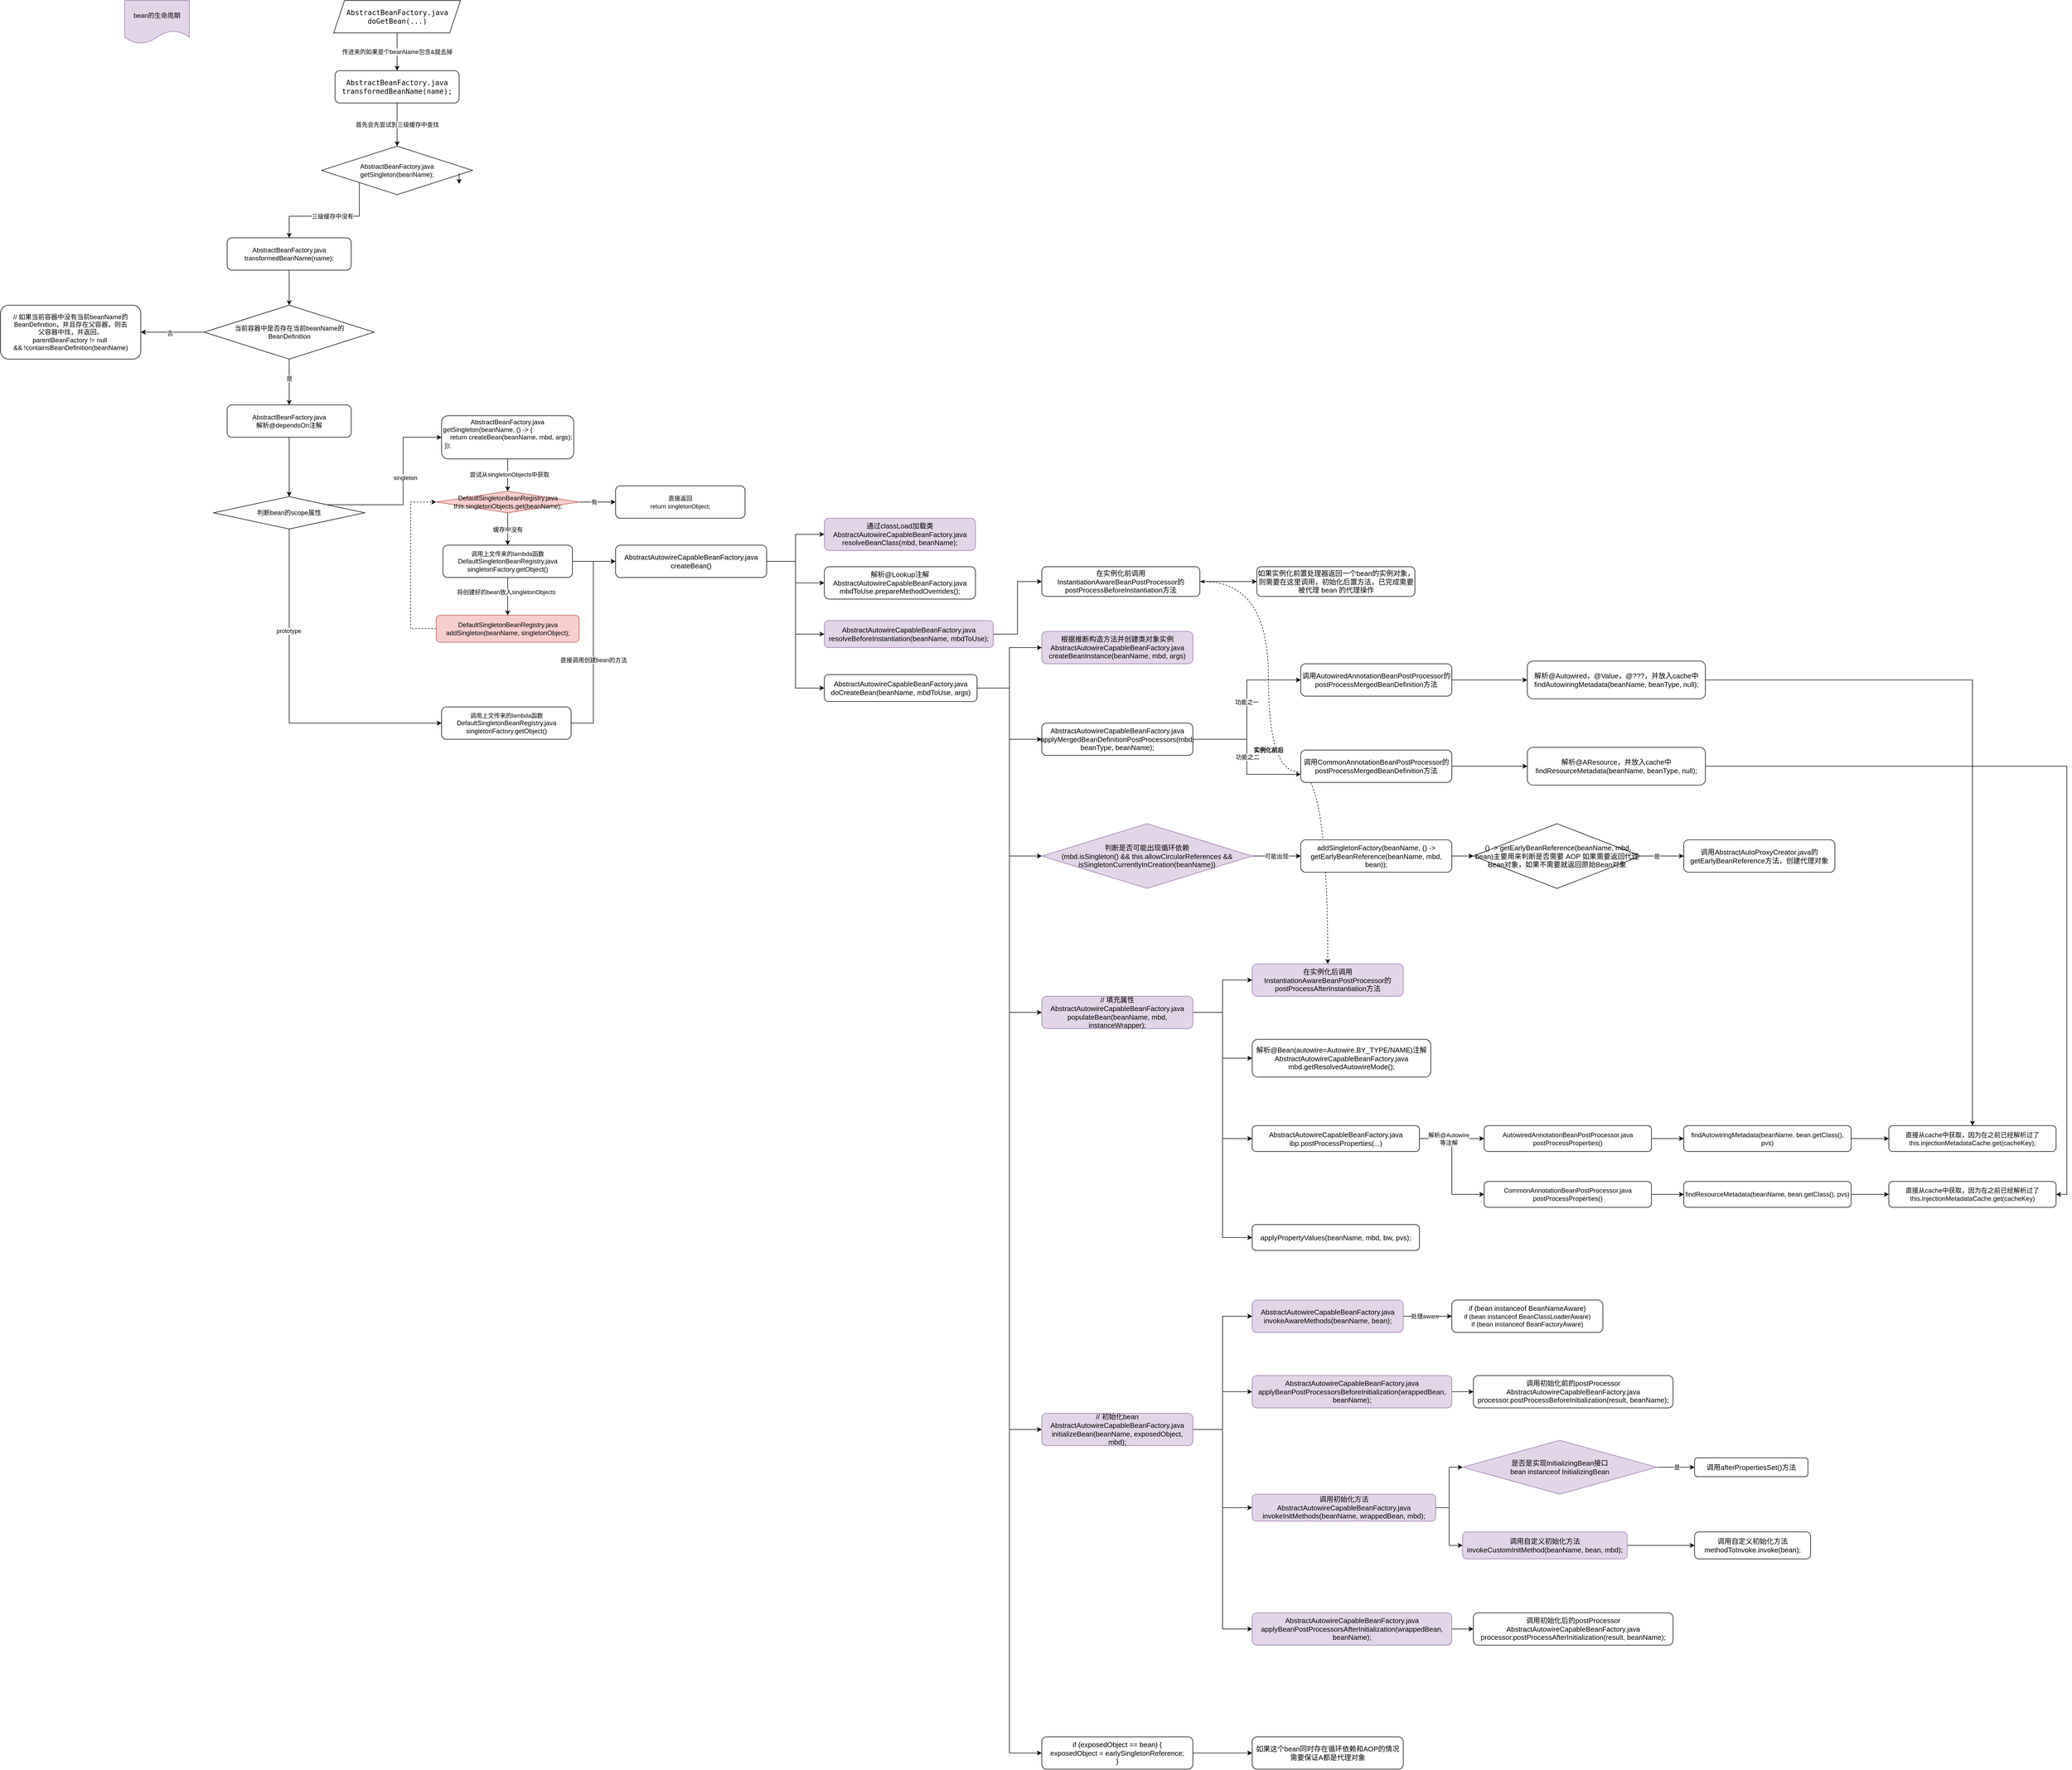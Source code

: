 <mxfile version="16.1.0" type="github">
  <diagram id="fghGY0ya3qd3dH9HAjV5" name="第 1 页">
    <mxGraphModel dx="4231" dy="1200" grid="1" gridSize="10" guides="1" tooltips="1" connect="1" arrows="1" fold="1" page="1" pageScale="1" pageWidth="2339" pageHeight="3300" math="0" shadow="0">
      <root>
        <mxCell id="0" />
        <mxCell id="1" parent="0" />
        <mxCell id="38tED85UZ_nWDZIvIJqj-3" value="传进来的如果是个beanName包含&amp;amp;就去掉" style="edgeStyle=orthogonalEdgeStyle;rounded=0;orthogonalLoop=1;jettySize=auto;html=1;exitX=0.5;exitY=1;exitDx=0;exitDy=0;" parent="1" source="38tED85UZ_nWDZIvIJqj-10" target="38tED85UZ_nWDZIvIJqj-2" edge="1">
          <mxGeometry relative="1" as="geometry" />
        </mxCell>
        <mxCell id="38tED85UZ_nWDZIvIJqj-5" value="首先会先尝试到三级缓存中查找" style="edgeStyle=orthogonalEdgeStyle;rounded=0;orthogonalLoop=1;jettySize=auto;html=1;exitX=0.5;exitY=1;exitDx=0;exitDy=0;" parent="1" source="38tED85UZ_nWDZIvIJqj-2" target="38tED85UZ_nWDZIvIJqj-12" edge="1">
          <mxGeometry relative="1" as="geometry">
            <mxPoint x="705" y="390" as="targetPoint" />
          </mxGeometry>
        </mxCell>
        <mxCell id="38tED85UZ_nWDZIvIJqj-2" value="&lt;div&gt;&lt;font color=&quot;#080808&quot; face=&quot;jetbrains mono, monospace&quot;&gt;&lt;span style=&quot;font-size: 13.067px&quot;&gt;AbstractBeanFactory.java&lt;/span&gt;&lt;/font&gt;&lt;/div&gt;&lt;div&gt;&lt;font color=&quot;#080808&quot; face=&quot;jetbrains mono, monospace&quot;&gt;&lt;span style=&quot;font-size: 13.067px&quot;&gt;transformedBeanName(name);&lt;/span&gt;&lt;/font&gt;&lt;/div&gt;" style="rounded=1;whiteSpace=wrap;html=1;" parent="1" vertex="1">
          <mxGeometry x="590" y="250" width="230" height="60" as="geometry" />
        </mxCell>
        <mxCell id="38tED85UZ_nWDZIvIJqj-8" value="bean的生命周期" style="shape=document;whiteSpace=wrap;html=1;boundedLbl=1;fillColor=#e1d5e7;strokeColor=#9673a6;" parent="1" vertex="1">
          <mxGeometry x="200" y="120" width="120" height="80" as="geometry" />
        </mxCell>
        <mxCell id="38tED85UZ_nWDZIvIJqj-10" value="&lt;div&gt;&lt;font color=&quot;#080808&quot; face=&quot;jetbrains mono, monospace&quot;&gt;&lt;span style=&quot;font-size: 13.067px&quot;&gt;AbstractBeanFactory.java&lt;/span&gt;&lt;/font&gt;&lt;/div&gt;&lt;div&gt;&lt;font color=&quot;#080808&quot; face=&quot;jetbrains mono, monospace&quot;&gt;&lt;span style=&quot;font-size: 13.067px&quot;&gt;doGetBean(...)&lt;/span&gt;&lt;/font&gt;&lt;/div&gt;" style="shape=parallelogram;perimeter=parallelogramPerimeter;whiteSpace=wrap;html=1;fixedSize=1;" parent="1" vertex="1">
          <mxGeometry x="587.5" y="120" width="235" height="60" as="geometry" />
        </mxCell>
        <mxCell id="38tED85UZ_nWDZIvIJqj-15" style="edgeStyle=orthogonalEdgeStyle;rounded=0;orthogonalLoop=1;jettySize=auto;html=1;exitX=0;exitY=1;exitDx=0;exitDy=0;" parent="1" source="38tED85UZ_nWDZIvIJqj-12" target="38tED85UZ_nWDZIvIJqj-14" edge="1">
          <mxGeometry relative="1" as="geometry" />
        </mxCell>
        <mxCell id="38tED85UZ_nWDZIvIJqj-16" value="三级缓存中没有" style="edgeLabel;html=1;align=center;verticalAlign=middle;resizable=0;points=[];" parent="38tED85UZ_nWDZIvIJqj-15" vertex="1" connectable="0">
          <mxGeometry x="-0.072" relative="1" as="geometry">
            <mxPoint x="-5" as="offset" />
          </mxGeometry>
        </mxCell>
        <mxCell id="38tED85UZ_nWDZIvIJqj-12" value="&lt;div&gt;AbstractBeanFactory.java&lt;/div&gt;&lt;div&gt;getSingleton(beanName);&lt;/div&gt;" style="rhombus;whiteSpace=wrap;html=1;" parent="1" vertex="1">
          <mxGeometry x="565" y="390" width="280" height="90" as="geometry" />
        </mxCell>
        <mxCell id="38tED85UZ_nWDZIvIJqj-13" style="edgeStyle=orthogonalEdgeStyle;rounded=0;orthogonalLoop=1;jettySize=auto;html=1;" parent="1" edge="1">
          <mxGeometry relative="1" as="geometry">
            <mxPoint x="820" y="440" as="sourcePoint" />
            <mxPoint x="820" y="460" as="targetPoint" />
          </mxGeometry>
        </mxCell>
        <mxCell id="38tED85UZ_nWDZIvIJqj-18" style="edgeStyle=orthogonalEdgeStyle;rounded=0;orthogonalLoop=1;jettySize=auto;html=1;exitX=0.5;exitY=1;exitDx=0;exitDy=0;entryX=0.5;entryY=0;entryDx=0;entryDy=0;" parent="1" source="38tED85UZ_nWDZIvIJqj-14" target="38tED85UZ_nWDZIvIJqj-17" edge="1">
          <mxGeometry relative="1" as="geometry" />
        </mxCell>
        <mxCell id="38tED85UZ_nWDZIvIJqj-14" value="&lt;div&gt;AbstractBeanFactory.java&lt;/div&gt;&lt;div&gt;transformedBeanName(name);&lt;/div&gt;" style="rounded=1;whiteSpace=wrap;html=1;" parent="1" vertex="1">
          <mxGeometry x="390" y="560" width="230" height="60" as="geometry" />
        </mxCell>
        <mxCell id="38tED85UZ_nWDZIvIJqj-22" style="edgeStyle=orthogonalEdgeStyle;rounded=0;orthogonalLoop=1;jettySize=auto;html=1;exitX=0;exitY=0.5;exitDx=0;exitDy=0;entryX=1;entryY=0.5;entryDx=0;entryDy=0;" parent="1" source="38tED85UZ_nWDZIvIJqj-17" target="38tED85UZ_nWDZIvIJqj-19" edge="1">
          <mxGeometry relative="1" as="geometry" />
        </mxCell>
        <mxCell id="38tED85UZ_nWDZIvIJqj-23" value="" style="edgeStyle=orthogonalEdgeStyle;rounded=0;orthogonalLoop=1;jettySize=auto;html=1;" parent="1" source="38tED85UZ_nWDZIvIJqj-17" target="38tED85UZ_nWDZIvIJqj-19" edge="1">
          <mxGeometry relative="1" as="geometry" />
        </mxCell>
        <mxCell id="38tED85UZ_nWDZIvIJqj-24" value="否" style="edgeLabel;html=1;align=center;verticalAlign=middle;resizable=0;points=[];" parent="38tED85UZ_nWDZIvIJqj-23" vertex="1" connectable="0">
          <mxGeometry x="0.08" y="2" relative="1" as="geometry">
            <mxPoint as="offset" />
          </mxGeometry>
        </mxCell>
        <mxCell id="38tED85UZ_nWDZIvIJqj-26" style="edgeStyle=orthogonalEdgeStyle;rounded=0;orthogonalLoop=1;jettySize=auto;html=1;exitX=0.5;exitY=1;exitDx=0;exitDy=0;entryX=0.5;entryY=0;entryDx=0;entryDy=0;" parent="1" source="38tED85UZ_nWDZIvIJqj-17" target="38tED85UZ_nWDZIvIJqj-25" edge="1">
          <mxGeometry relative="1" as="geometry" />
        </mxCell>
        <mxCell id="38tED85UZ_nWDZIvIJqj-27" value="是" style="edgeLabel;html=1;align=center;verticalAlign=middle;resizable=0;points=[];" parent="38tED85UZ_nWDZIvIJqj-26" vertex="1" connectable="0">
          <mxGeometry x="-0.153" relative="1" as="geometry">
            <mxPoint as="offset" />
          </mxGeometry>
        </mxCell>
        <mxCell id="38tED85UZ_nWDZIvIJqj-17" value="&lt;div&gt;当前容器中是否存在当前beanName的&lt;/div&gt;&lt;div&gt;BeanDefinition&lt;/div&gt;" style="rhombus;whiteSpace=wrap;html=1;" parent="1" vertex="1">
          <mxGeometry x="347.5" y="685" width="315" height="100" as="geometry" />
        </mxCell>
        <mxCell id="38tED85UZ_nWDZIvIJqj-19" value="&lt;div&gt;// 如果当前容器中没有当前beanName的&lt;/div&gt;&lt;div&gt;BeanDefinition，并且存在父容器，则去&lt;/div&gt;&lt;div&gt;父容器中找，并返回。&lt;/div&gt;&lt;div&gt;parentBeanFactory != null&amp;nbsp;&lt;/div&gt;&lt;div&gt;&amp;amp;&amp;amp; !containsBeanDefinition(beanName)&lt;/div&gt;" style="rounded=1;whiteSpace=wrap;html=1;" parent="1" vertex="1">
          <mxGeometry x="-30" y="685" width="260" height="100" as="geometry" />
        </mxCell>
        <mxCell id="38tED85UZ_nWDZIvIJqj-29" style="edgeStyle=orthogonalEdgeStyle;rounded=0;orthogonalLoop=1;jettySize=auto;html=1;exitX=0.5;exitY=1;exitDx=0;exitDy=0;entryX=0.5;entryY=0;entryDx=0;entryDy=0;" parent="1" source="38tED85UZ_nWDZIvIJqj-25" target="38tED85UZ_nWDZIvIJqj-28" edge="1">
          <mxGeometry relative="1" as="geometry" />
        </mxCell>
        <mxCell id="38tED85UZ_nWDZIvIJqj-25" value="&lt;div&gt;AbstractBeanFactory.java&lt;/div&gt;&lt;div&gt;解析@dependsOn注解&lt;/div&gt;" style="rounded=1;whiteSpace=wrap;html=1;" parent="1" vertex="1">
          <mxGeometry x="390" y="870" width="230" height="60" as="geometry" />
        </mxCell>
        <mxCell id="38tED85UZ_nWDZIvIJqj-31" style="edgeStyle=orthogonalEdgeStyle;rounded=0;orthogonalLoop=1;jettySize=auto;html=1;exitX=1;exitY=0;exitDx=0;exitDy=0;entryX=0;entryY=0.5;entryDx=0;entryDy=0;" parent="1" source="38tED85UZ_nWDZIvIJqj-28" target="38tED85UZ_nWDZIvIJqj-30" edge="1">
          <mxGeometry relative="1" as="geometry" />
        </mxCell>
        <mxCell id="38tED85UZ_nWDZIvIJqj-32" value="singleton" style="edgeLabel;html=1;align=center;verticalAlign=middle;resizable=0;points=[];" parent="38tED85UZ_nWDZIvIJqj-31" vertex="1" connectable="0">
          <mxGeometry x="0.134" y="-2" relative="1" as="geometry">
            <mxPoint x="1" as="offset" />
          </mxGeometry>
        </mxCell>
        <mxCell id="q-ttgZUr9L-K-iNnFZ3z-17" style="edgeStyle=orthogonalEdgeStyle;rounded=0;orthogonalLoop=1;jettySize=auto;html=1;exitX=0.5;exitY=1;exitDx=0;exitDy=0;entryX=0;entryY=0.5;entryDx=0;entryDy=0;startArrow=none;startFill=0;" edge="1" parent="1" source="38tED85UZ_nWDZIvIJqj-28" target="q-ttgZUr9L-K-iNnFZ3z-16">
          <mxGeometry relative="1" as="geometry" />
        </mxCell>
        <mxCell id="q-ttgZUr9L-K-iNnFZ3z-18" value="prototype" style="edgeLabel;html=1;align=center;verticalAlign=middle;resizable=0;points=[];" vertex="1" connectable="0" parent="q-ttgZUr9L-K-iNnFZ3z-17">
          <mxGeometry x="-0.412" y="-1" relative="1" as="geometry">
            <mxPoint as="offset" />
          </mxGeometry>
        </mxCell>
        <mxCell id="38tED85UZ_nWDZIvIJqj-28" value="判断bean的scope属性" style="rhombus;whiteSpace=wrap;html=1;" parent="1" vertex="1">
          <mxGeometry x="365" y="1040" width="280" height="60" as="geometry" />
        </mxCell>
        <mxCell id="38tED85UZ_nWDZIvIJqj-34" style="edgeStyle=orthogonalEdgeStyle;rounded=0;orthogonalLoop=1;jettySize=auto;html=1;exitX=0.5;exitY=1;exitDx=0;exitDy=0;" parent="1" source="38tED85UZ_nWDZIvIJqj-30" edge="1" target="q-ttgZUr9L-K-iNnFZ3z-2">
          <mxGeometry relative="1" as="geometry">
            <mxPoint x="910" y="1130" as="targetPoint" />
          </mxGeometry>
        </mxCell>
        <mxCell id="q-ttgZUr9L-K-iNnFZ3z-7" value="尝试从singletonObjects中获取" style="edgeLabel;html=1;align=center;verticalAlign=middle;resizable=0;points=[];" vertex="1" connectable="0" parent="38tED85UZ_nWDZIvIJqj-34">
          <mxGeometry x="-0.033" y="3" relative="1" as="geometry">
            <mxPoint as="offset" />
          </mxGeometry>
        </mxCell>
        <mxCell id="38tED85UZ_nWDZIvIJqj-30" value="&lt;div style=&quot;text-align: center&quot;&gt;AbstractBeanFactory.java&lt;/div&gt;&lt;div&gt;getSingleton(beanName, () -&amp;gt; {&lt;/div&gt;&lt;div&gt;&amp;nbsp; &amp;nbsp; return createBean(beanName, mbd, args);&lt;/div&gt;&lt;div&gt;&amp;nbsp;});&lt;/div&gt;&lt;div&gt;&amp;nbsp; &amp;nbsp;&lt;/div&gt;" style="rounded=1;whiteSpace=wrap;html=1;align=left;" parent="1" vertex="1">
          <mxGeometry x="787.5" y="890" width="245" height="80" as="geometry" />
        </mxCell>
        <mxCell id="38tED85UZ_nWDZIvIJqj-37" style="edgeStyle=orthogonalEdgeStyle;rounded=0;orthogonalLoop=1;jettySize=auto;html=1;exitX=0.5;exitY=1;exitDx=0;exitDy=0;entryX=0.5;entryY=0;entryDx=0;entryDy=0;" parent="1" source="38tED85UZ_nWDZIvIJqj-35" target="38tED85UZ_nWDZIvIJqj-36" edge="1">
          <mxGeometry relative="1" as="geometry" />
        </mxCell>
        <mxCell id="q-ttgZUr9L-K-iNnFZ3z-5" value="将创建好的bean放入singletonObjects" style="edgeLabel;html=1;align=center;verticalAlign=middle;resizable=0;points=[];" vertex="1" connectable="0" parent="38tED85UZ_nWDZIvIJqj-37">
          <mxGeometry x="-0.229" y="-3" relative="1" as="geometry">
            <mxPoint as="offset" />
          </mxGeometry>
        </mxCell>
        <mxCell id="0XE6-9rxxqehGDU4GbFl-5" style="edgeStyle=orthogonalEdgeStyle;rounded=0;orthogonalLoop=1;jettySize=auto;html=1;exitX=1;exitY=0.5;exitDx=0;exitDy=0;" parent="1" source="38tED85UZ_nWDZIvIJqj-35" target="0XE6-9rxxqehGDU4GbFl-4" edge="1">
          <mxGeometry relative="1" as="geometry" />
        </mxCell>
        <mxCell id="38tED85UZ_nWDZIvIJqj-35" value="&lt;div&gt;&lt;span style=&quot;font-size: 11px ; background-color: rgb(255 , 255 , 255)&quot;&gt;调用上文传来的lambda函数&lt;/span&gt;&lt;br&gt;&lt;/div&gt;&lt;div&gt;DefaultSingletonBeanRegistry.java&lt;/div&gt;&lt;div&gt;singletonFactory.getObject()&lt;/div&gt;" style="rounded=1;whiteSpace=wrap;html=1;" parent="1" vertex="1">
          <mxGeometry x="790" y="1130" width="240" height="60" as="geometry" />
        </mxCell>
        <mxCell id="q-ttgZUr9L-K-iNnFZ3z-12" style="edgeStyle=orthogonalEdgeStyle;rounded=0;orthogonalLoop=1;jettySize=auto;html=1;exitX=0;exitY=0.5;exitDx=0;exitDy=0;entryX=0;entryY=0.5;entryDx=0;entryDy=0;dashed=1;" edge="1" parent="1" source="38tED85UZ_nWDZIvIJqj-36" target="q-ttgZUr9L-K-iNnFZ3z-2">
          <mxGeometry relative="1" as="geometry">
            <Array as="points">
              <mxPoint x="730" y="1285" />
              <mxPoint x="730" y="1050" />
            </Array>
          </mxGeometry>
        </mxCell>
        <mxCell id="38tED85UZ_nWDZIvIJqj-36" value="&lt;div&gt;DefaultSingletonBeanRegistry.java&lt;/div&gt;&lt;div&gt;addSingleton(beanName, singletonObject);&lt;/div&gt;" style="rounded=1;whiteSpace=wrap;html=1;fillColor=#f8cecc;strokeColor=#b85450;" parent="1" vertex="1">
          <mxGeometry x="777.5" y="1260" width="265" height="50" as="geometry" />
        </mxCell>
        <mxCell id="0XE6-9rxxqehGDU4GbFl-7" style="edgeStyle=orthogonalEdgeStyle;rounded=0;orthogonalLoop=1;jettySize=auto;html=1;exitX=1;exitY=0.5;exitDx=0;exitDy=0;entryX=0;entryY=0.5;entryDx=0;entryDy=0;" parent="1" source="0XE6-9rxxqehGDU4GbFl-4" target="0XE6-9rxxqehGDU4GbFl-6" edge="1">
          <mxGeometry relative="1" as="geometry" />
        </mxCell>
        <mxCell id="0XE6-9rxxqehGDU4GbFl-10" style="edgeStyle=orthogonalEdgeStyle;rounded=0;orthogonalLoop=1;jettySize=auto;html=1;exitX=1;exitY=0.5;exitDx=0;exitDy=0;" parent="1" source="0XE6-9rxxqehGDU4GbFl-4" target="0XE6-9rxxqehGDU4GbFl-9" edge="1">
          <mxGeometry relative="1" as="geometry" />
        </mxCell>
        <mxCell id="0XE6-9rxxqehGDU4GbFl-14" style="edgeStyle=orthogonalEdgeStyle;rounded=0;orthogonalLoop=1;jettySize=auto;html=1;exitX=1;exitY=0.5;exitDx=0;exitDy=0;entryX=0;entryY=0.5;entryDx=0;entryDy=0;" parent="1" source="0XE6-9rxxqehGDU4GbFl-4" target="0XE6-9rxxqehGDU4GbFl-11" edge="1">
          <mxGeometry relative="1" as="geometry" />
        </mxCell>
        <mxCell id="0XE6-9rxxqehGDU4GbFl-16" style="edgeStyle=orthogonalEdgeStyle;rounded=0;orthogonalLoop=1;jettySize=auto;html=1;exitX=1;exitY=0.5;exitDx=0;exitDy=0;entryX=0;entryY=0.5;entryDx=0;entryDy=0;" parent="1" source="0XE6-9rxxqehGDU4GbFl-4" target="0XE6-9rxxqehGDU4GbFl-15" edge="1">
          <mxGeometry relative="1" as="geometry" />
        </mxCell>
        <mxCell id="0XE6-9rxxqehGDU4GbFl-4" value="&lt;span style=&quot;font-size: 13.067px&quot;&gt;AbstractAutowireCapableBeanFactory&lt;/span&gt;&lt;span style=&quot;font-size: 13.067px&quot;&gt;.java&lt;/span&gt;&lt;span style=&quot;font-size: 13.067px&quot;&gt;&lt;br&gt;&lt;/span&gt;&lt;span style=&quot;font-size: 13.067px&quot;&gt;createBean&lt;/span&gt;&lt;span style=&quot;font-size: 13.067px&quot;&gt;()&lt;/span&gt;&lt;span style=&quot;font-size: 13.067px&quot;&gt;&lt;br&gt;&lt;/span&gt;" style="rounded=1;whiteSpace=wrap;html=1;" parent="1" vertex="1">
          <mxGeometry x="1110" y="1130" width="280" height="60" as="geometry" />
        </mxCell>
        <mxCell id="0XE6-9rxxqehGDU4GbFl-6" value="&lt;span style=&quot;font-size: 13.067px&quot;&gt;通过classLoad加载类AbstractAutowireCapableBeanFactory&lt;/span&gt;&lt;span style=&quot;font-size: 13.067px&quot;&gt;.java&lt;/span&gt;&lt;span style=&quot;font-size: 13.067px&quot;&gt;&lt;br&gt;&lt;/span&gt;&lt;span style=&quot;font-size: 13.067px&quot;&gt;resolveBeanClass(mbd, beanName);&lt;/span&gt;" style="rounded=1;whiteSpace=wrap;html=1;fillColor=#e1d5e7;strokeColor=#9673a6;" parent="1" vertex="1">
          <mxGeometry x="1497" y="1080" width="280" height="60" as="geometry" />
        </mxCell>
        <mxCell id="0XE6-9rxxqehGDU4GbFl-9" value="&lt;span style=&quot;font-size: 13.067px&quot;&gt;解析@Lookup注解&lt;br&gt;AbstractAutowireCapableBeanFactory&lt;/span&gt;&lt;span style=&quot;font-size: 13.067px&quot;&gt;.java&lt;/span&gt;&lt;span style=&quot;font-size: 13.067px&quot;&gt;&lt;br&gt;&lt;/span&gt;&lt;span style=&quot;font-size: 13.067px&quot;&gt;mbdToUse.prepareMethodOverrides();&lt;/span&gt;" style="rounded=1;whiteSpace=wrap;html=1;" parent="1" vertex="1">
          <mxGeometry x="1497" y="1170" width="280" height="60" as="geometry" />
        </mxCell>
        <mxCell id="0XE6-9rxxqehGDU4GbFl-13" style="edgeStyle=orthogonalEdgeStyle;rounded=0;orthogonalLoop=1;jettySize=auto;html=1;exitX=1;exitY=0.5;exitDx=0;exitDy=0;entryX=0;entryY=0.5;entryDx=0;entryDy=0;" parent="1" source="0XE6-9rxxqehGDU4GbFl-11" target="0XE6-9rxxqehGDU4GbFl-12" edge="1">
          <mxGeometry relative="1" as="geometry" />
        </mxCell>
        <mxCell id="0XE6-9rxxqehGDU4GbFl-11" value="&lt;span style=&quot;font-size: 13.067px&quot;&gt;AbstractAutowireCapableBeanFactory&lt;/span&gt;&lt;span style=&quot;font-size: 13.067px&quot;&gt;.java&lt;/span&gt;&lt;span style=&quot;font-size: 13.067px&quot;&gt;&lt;br&gt;&lt;/span&gt;&lt;span style=&quot;font-size: 13.067px&quot;&gt;resolveBeforeInstantiation(beanName, mbdToUse);&lt;/span&gt;" style="rounded=1;whiteSpace=wrap;html=1;fillColor=#e1d5e7;strokeColor=#9673a6;" parent="1" vertex="1">
          <mxGeometry x="1497" y="1270" width="313" height="50" as="geometry" />
        </mxCell>
        <mxCell id="0XE6-9rxxqehGDU4GbFl-33" style="edgeStyle=orthogonalEdgeStyle;rounded=0;orthogonalLoop=1;jettySize=auto;html=1;exitX=1;exitY=0.5;exitDx=0;exitDy=0;entryX=0.5;entryY=0;entryDx=0;entryDy=0;curved=1;dashed=1;startArrow=classicThin;startFill=1;" parent="1" source="0XE6-9rxxqehGDU4GbFl-12" target="0XE6-9rxxqehGDU4GbFl-31" edge="1">
          <mxGeometry relative="1" as="geometry">
            <Array as="points">
              <mxPoint x="2320" y="1197" />
              <mxPoint x="2320" y="1550" />
              <mxPoint x="2430" y="1550" />
            </Array>
          </mxGeometry>
        </mxCell>
        <mxCell id="0XE6-9rxxqehGDU4GbFl-34" value="实例化前后" style="edgeLabel;html=1;align=center;verticalAlign=middle;resizable=0;points=[];fontStyle=1" parent="0XE6-9rxxqehGDU4GbFl-33" vertex="1" connectable="0">
          <mxGeometry x="-0.071" relative="1" as="geometry">
            <mxPoint as="offset" />
          </mxGeometry>
        </mxCell>
        <mxCell id="q-ttgZUr9L-K-iNnFZ3z-15" style="edgeStyle=orthogonalEdgeStyle;rounded=0;orthogonalLoop=1;jettySize=auto;html=1;exitX=1;exitY=0.5;exitDx=0;exitDy=0;startArrow=none;startFill=0;" edge="1" parent="1" source="0XE6-9rxxqehGDU4GbFl-12" target="q-ttgZUr9L-K-iNnFZ3z-14">
          <mxGeometry relative="1" as="geometry" />
        </mxCell>
        <mxCell id="0XE6-9rxxqehGDU4GbFl-12" value="&lt;span style=&quot;font-size: 13.067px&quot;&gt;在实例化前调用InstantiationAwareBeanPostProcessor的postProcessBeforeInstantiation方法&lt;/span&gt;&lt;span style=&quot;font-size: 13.067px&quot;&gt;&lt;br&gt;&lt;/span&gt;" style="rounded=1;whiteSpace=wrap;html=1;" parent="1" vertex="1">
          <mxGeometry x="1900" y="1170" width="293" height="55" as="geometry" />
        </mxCell>
        <mxCell id="0XE6-9rxxqehGDU4GbFl-18" style="edgeStyle=orthogonalEdgeStyle;rounded=0;orthogonalLoop=1;jettySize=auto;html=1;exitX=1;exitY=0.5;exitDx=0;exitDy=0;entryX=0;entryY=0.5;entryDx=0;entryDy=0;" parent="1" source="0XE6-9rxxqehGDU4GbFl-15" target="0XE6-9rxxqehGDU4GbFl-17" edge="1">
          <mxGeometry relative="1" as="geometry" />
        </mxCell>
        <mxCell id="0XE6-9rxxqehGDU4GbFl-21" style="edgeStyle=orthogonalEdgeStyle;rounded=0;orthogonalLoop=1;jettySize=auto;html=1;exitX=1;exitY=0.5;exitDx=0;exitDy=0;entryX=0;entryY=0.5;entryDx=0;entryDy=0;" parent="1" source="0XE6-9rxxqehGDU4GbFl-15" target="0XE6-9rxxqehGDU4GbFl-20" edge="1">
          <mxGeometry relative="1" as="geometry" />
        </mxCell>
        <mxCell id="0XE6-9rxxqehGDU4GbFl-30" style="edgeStyle=orthogonalEdgeStyle;rounded=0;orthogonalLoop=1;jettySize=auto;html=1;exitX=1;exitY=0.5;exitDx=0;exitDy=0;entryX=0;entryY=0.5;entryDx=0;entryDy=0;" parent="1" source="0XE6-9rxxqehGDU4GbFl-15" target="0XE6-9rxxqehGDU4GbFl-29" edge="1">
          <mxGeometry relative="1" as="geometry" />
        </mxCell>
        <mxCell id="0XE6-9rxxqehGDU4GbFl-42" style="edgeStyle=orthogonalEdgeStyle;rounded=0;orthogonalLoop=1;jettySize=auto;html=1;exitX=1;exitY=0.5;exitDx=0;exitDy=0;entryX=0;entryY=0.5;entryDx=0;entryDy=0;startArrow=none;startFill=0;" parent="1" source="0XE6-9rxxqehGDU4GbFl-15" target="0XE6-9rxxqehGDU4GbFl-41" edge="1">
          <mxGeometry relative="1" as="geometry" />
        </mxCell>
        <mxCell id="0XE6-9rxxqehGDU4GbFl-70" style="edgeStyle=orthogonalEdgeStyle;rounded=0;orthogonalLoop=1;jettySize=auto;html=1;exitX=1;exitY=0.5;exitDx=0;exitDy=0;entryX=0;entryY=0.5;entryDx=0;entryDy=0;startArrow=none;startFill=0;" parent="1" source="0XE6-9rxxqehGDU4GbFl-15" target="0XE6-9rxxqehGDU4GbFl-69" edge="1">
          <mxGeometry relative="1" as="geometry" />
        </mxCell>
        <mxCell id="0XE6-9rxxqehGDU4GbFl-97" style="edgeStyle=orthogonalEdgeStyle;rounded=0;orthogonalLoop=1;jettySize=auto;html=1;exitX=1;exitY=0.5;exitDx=0;exitDy=0;entryX=0;entryY=0.5;entryDx=0;entryDy=0;startArrow=none;startFill=0;" parent="1" source="0XE6-9rxxqehGDU4GbFl-15" target="0XE6-9rxxqehGDU4GbFl-96" edge="1">
          <mxGeometry relative="1" as="geometry" />
        </mxCell>
        <mxCell id="0XE6-9rxxqehGDU4GbFl-15" value="&lt;span style=&quot;font-size: 13.067px&quot;&gt;AbstractAutowireCapableBeanFactory&lt;/span&gt;&lt;span style=&quot;font-size: 13.067px&quot;&gt;.java&lt;/span&gt;&lt;span style=&quot;font-size: 13.067px&quot;&gt;&lt;br&gt;&lt;/span&gt;&lt;span style=&quot;font-size: 13.067px&quot;&gt;doCreateBean(beanName, mbdToUse, args)&lt;/span&gt;" style="rounded=1;whiteSpace=wrap;html=1;" parent="1" vertex="1">
          <mxGeometry x="1497" y="1370" width="283" height="50" as="geometry" />
        </mxCell>
        <mxCell id="0XE6-9rxxqehGDU4GbFl-17" value="&lt;span style=&quot;font-size: 13.067px&quot;&gt;根据推断构造方法并创建类对象实例AbstractAutowireCapableBeanFactory&lt;/span&gt;&lt;span style=&quot;font-size: 13.067px&quot;&gt;.java&lt;/span&gt;&lt;span style=&quot;font-size: 13.067px&quot;&gt;&lt;br&gt;&lt;/span&gt;&lt;span style=&quot;font-size: 13.067px&quot;&gt;createBeanInstance(beanName, mbd, args)&lt;/span&gt;" style="rounded=1;whiteSpace=wrap;html=1;fillColor=#e1d5e7;strokeColor=#9673a6;" parent="1" vertex="1">
          <mxGeometry x="1900" y="1290" width="280" height="60" as="geometry" />
        </mxCell>
        <mxCell id="0XE6-9rxxqehGDU4GbFl-23" value="可能出现" style="edgeStyle=orthogonalEdgeStyle;rounded=0;orthogonalLoop=1;jettySize=auto;html=1;exitX=1;exitY=0.5;exitDx=0;exitDy=0;" parent="1" source="0XE6-9rxxqehGDU4GbFl-20" target="0XE6-9rxxqehGDU4GbFl-22" edge="1">
          <mxGeometry relative="1" as="geometry" />
        </mxCell>
        <mxCell id="0XE6-9rxxqehGDU4GbFl-20" value="&lt;div&gt;&lt;span style=&quot;font-size: 13.067px&quot;&gt;判断是否可能出现循环依赖&lt;/span&gt;&lt;/div&gt;&lt;div&gt;&lt;span style=&quot;font-size: 13.067px&quot;&gt;(mbd.isSingleton() &amp;amp;&amp;amp; this.allowCircularReferences &amp;amp;&amp;amp;&lt;/span&gt;&lt;/div&gt;&lt;div&gt;&lt;span style=&quot;font-size: 13.067px&quot;&gt;&lt;span&gt;    &lt;/span&gt;isSingletonCurrentlyInCreation(beanName))&lt;/span&gt;&lt;/div&gt;" style="rhombus;whiteSpace=wrap;html=1;fillColor=#e1d5e7;strokeColor=#9673a6;" parent="1" vertex="1">
          <mxGeometry x="1900" y="1646.53" width="390" height="120" as="geometry" />
        </mxCell>
        <mxCell id="0XE6-9rxxqehGDU4GbFl-25" style="edgeStyle=orthogonalEdgeStyle;rounded=0;orthogonalLoop=1;jettySize=auto;html=1;exitX=1;exitY=0.5;exitDx=0;exitDy=0;entryX=0;entryY=0.5;entryDx=0;entryDy=0;" parent="1" source="0XE6-9rxxqehGDU4GbFl-22" target="0XE6-9rxxqehGDU4GbFl-24" edge="1">
          <mxGeometry relative="1" as="geometry" />
        </mxCell>
        <mxCell id="0XE6-9rxxqehGDU4GbFl-22" value="&lt;span style=&quot;font-size: 13.067px&quot;&gt;addSingletonFactory(beanName, () -&amp;gt; getEarlyBeanReference(beanName, mbd, bean));&lt;/span&gt;" style="rounded=1;whiteSpace=wrap;html=1;" parent="1" vertex="1">
          <mxGeometry x="2380" y="1676.53" width="280" height="60" as="geometry" />
        </mxCell>
        <mxCell id="0XE6-9rxxqehGDU4GbFl-26" value="是" style="edgeStyle=orthogonalEdgeStyle;rounded=0;orthogonalLoop=1;jettySize=auto;html=1;exitX=1;exitY=0.5;exitDx=0;exitDy=0;" parent="1" source="0XE6-9rxxqehGDU4GbFl-24" target="0XE6-9rxxqehGDU4GbFl-27" edge="1">
          <mxGeometry x="-0.25" relative="1" as="geometry">
            <mxPoint x="3100" y="1706.53" as="targetPoint" />
            <mxPoint as="offset" />
          </mxGeometry>
        </mxCell>
        <mxCell id="0XE6-9rxxqehGDU4GbFl-24" value="&lt;span style=&quot;font-size: 13.067px&quot;&gt;&amp;nbsp;() -&amp;gt; getEarlyBeanReference(beanName, mbd, bean)主要用来判断是否需要 AOP 如果需要返回代理Bean对象，如果不需要就返回原始Bean对象&lt;/span&gt;" style="rhombus;whiteSpace=wrap;html=1;" parent="1" vertex="1">
          <mxGeometry x="2700" y="1646.53" width="310" height="120" as="geometry" />
        </mxCell>
        <mxCell id="0XE6-9rxxqehGDU4GbFl-27" value="&lt;span style=&quot;font-size: 13.067px&quot;&gt;调用AbstractAutoProxyCreator.java的&lt;/span&gt;&lt;span style=&quot;font-size: 13.067px&quot;&gt;getEarlyBeanReference方法，创建代理对象&lt;/span&gt;" style="rounded=1;whiteSpace=wrap;html=1;" parent="1" vertex="1">
          <mxGeometry x="3090" y="1676.53" width="280" height="60" as="geometry" />
        </mxCell>
        <mxCell id="0XE6-9rxxqehGDU4GbFl-32" style="edgeStyle=orthogonalEdgeStyle;rounded=0;orthogonalLoop=1;jettySize=auto;html=1;exitX=1;exitY=0.5;exitDx=0;exitDy=0;entryX=0;entryY=0.5;entryDx=0;entryDy=0;" parent="1" source="0XE6-9rxxqehGDU4GbFl-29" target="0XE6-9rxxqehGDU4GbFl-31" edge="1">
          <mxGeometry relative="1" as="geometry" />
        </mxCell>
        <mxCell id="0XE6-9rxxqehGDU4GbFl-36" style="edgeStyle=orthogonalEdgeStyle;rounded=0;orthogonalLoop=1;jettySize=auto;html=1;exitX=1;exitY=0.5;exitDx=0;exitDy=0;entryX=0;entryY=0.5;entryDx=0;entryDy=0;startArrow=none;startFill=0;" parent="1" source="0XE6-9rxxqehGDU4GbFl-29" target="0XE6-9rxxqehGDU4GbFl-35" edge="1">
          <mxGeometry relative="1" as="geometry" />
        </mxCell>
        <mxCell id="0XE6-9rxxqehGDU4GbFl-39" style="edgeStyle=orthogonalEdgeStyle;rounded=0;orthogonalLoop=1;jettySize=auto;html=1;exitX=1;exitY=0.5;exitDx=0;exitDy=0;entryX=0;entryY=0.5;entryDx=0;entryDy=0;startArrow=none;startFill=0;" parent="1" source="0XE6-9rxxqehGDU4GbFl-29" target="0XE6-9rxxqehGDU4GbFl-37" edge="1">
          <mxGeometry relative="1" as="geometry" />
        </mxCell>
        <mxCell id="0XE6-9rxxqehGDU4GbFl-68" style="edgeStyle=orthogonalEdgeStyle;rounded=0;orthogonalLoop=1;jettySize=auto;html=1;exitX=1;exitY=0.5;exitDx=0;exitDy=0;entryX=0;entryY=0.5;entryDx=0;entryDy=0;startArrow=none;startFill=0;" parent="1" source="0XE6-9rxxqehGDU4GbFl-29" target="0XE6-9rxxqehGDU4GbFl-67" edge="1">
          <mxGeometry relative="1" as="geometry" />
        </mxCell>
        <mxCell id="0XE6-9rxxqehGDU4GbFl-29" value="&lt;span style=&quot;font-size: 13.067px&quot;&gt;// 填充属性&lt;br&gt;AbstractAutowireCapableBeanFactory&lt;/span&gt;&lt;span style=&quot;font-size: 13.067px&quot;&gt;.java&lt;/span&gt;&lt;span style=&quot;font-size: 13.067px&quot;&gt;&lt;br&gt;&lt;/span&gt;&lt;span style=&quot;font-size: 13.067px&quot;&gt;populateBean(beanName, mbd, instanceWrapper);&lt;/span&gt;" style="rounded=1;whiteSpace=wrap;html=1;fillColor=#e1d5e7;strokeColor=#9673a6;" parent="1" vertex="1">
          <mxGeometry x="1900" y="1966.53" width="280" height="60" as="geometry" />
        </mxCell>
        <mxCell id="0XE6-9rxxqehGDU4GbFl-31" value="&lt;span style=&quot;font-size: 13.067px&quot;&gt;在实例化后调用InstantiationAwareBeanPostProcessor的postProcessAfterInstantiation方法&lt;/span&gt;" style="rounded=1;whiteSpace=wrap;html=1;fillColor=#e1d5e7;strokeColor=#9673a6;" parent="1" vertex="1">
          <mxGeometry x="2290" y="1906.53" width="280" height="60" as="geometry" />
        </mxCell>
        <mxCell id="0XE6-9rxxqehGDU4GbFl-35" value="&lt;span style=&quot;font-size: 13.067px&quot;&gt;解析@Bean(autowire=Autowire.BY_TYPE/NAME)注解&lt;/span&gt;&lt;br&gt;&lt;span style=&quot;font-size: 13.067px&quot;&gt;AbstractAutowireCapableBeanFactory&lt;/span&gt;&lt;span style=&quot;font-size: 13.067px&quot;&gt;.java&lt;br&gt;mbd.getResolvedAutowireMode();&lt;/span&gt;" style="rounded=1;whiteSpace=wrap;html=1;" parent="1" vertex="1">
          <mxGeometry x="2290" y="2046.53" width="331" height="70" as="geometry" />
        </mxCell>
        <mxCell id="0XE6-9rxxqehGDU4GbFl-40" style="edgeStyle=orthogonalEdgeStyle;rounded=0;orthogonalLoop=1;jettySize=auto;html=1;exitX=1;exitY=0.5;exitDx=0;exitDy=0;entryX=0;entryY=0.5;entryDx=0;entryDy=0;startArrow=none;startFill=0;" parent="1" source="0XE6-9rxxqehGDU4GbFl-37" target="0XE6-9rxxqehGDU4GbFl-38" edge="1">
          <mxGeometry relative="1" as="geometry" />
        </mxCell>
        <mxCell id="0XE6-9rxxqehGDU4GbFl-60" style="edgeStyle=orthogonalEdgeStyle;rounded=0;orthogonalLoop=1;jettySize=auto;html=1;exitX=1;exitY=0.5;exitDx=0;exitDy=0;entryX=0;entryY=0.5;entryDx=0;entryDy=0;startArrow=none;startFill=0;" parent="1" source="0XE6-9rxxqehGDU4GbFl-37" target="0XE6-9rxxqehGDU4GbFl-59" edge="1">
          <mxGeometry relative="1" as="geometry" />
        </mxCell>
        <mxCell id="0XE6-9rxxqehGDU4GbFl-66" value="解析@Autowire&lt;br&gt;等注解" style="edgeLabel;html=1;align=center;verticalAlign=middle;resizable=0;points=[];" parent="0XE6-9rxxqehGDU4GbFl-60" vertex="1" connectable="0">
          <mxGeometry x="-0.589" relative="1" as="geometry">
            <mxPoint x="8" as="offset" />
          </mxGeometry>
        </mxCell>
        <mxCell id="0XE6-9rxxqehGDU4GbFl-37" value="&lt;span style=&quot;font-size: 13.067px&quot;&gt;AbstractAutowireCapableBeanFactory&lt;/span&gt;&lt;span style=&quot;font-size: 13.067px&quot;&gt;.java&lt;br&gt;&lt;/span&gt;&lt;span style=&quot;font-size: 13.067px&quot;&gt;ibp.postProcessProperties(...)&lt;br&gt;&lt;/span&gt;" style="rounded=1;whiteSpace=wrap;html=1;" parent="1" vertex="1">
          <mxGeometry x="2290" y="2206.53" width="310" height="48" as="geometry" />
        </mxCell>
        <mxCell id="0XE6-9rxxqehGDU4GbFl-49" style="edgeStyle=orthogonalEdgeStyle;rounded=0;orthogonalLoop=1;jettySize=auto;html=1;exitX=1;exitY=0.5;exitDx=0;exitDy=0;entryX=0;entryY=0.5;entryDx=0;entryDy=0;startArrow=none;startFill=0;" parent="1" source="0XE6-9rxxqehGDU4GbFl-38" target="0XE6-9rxxqehGDU4GbFl-48" edge="1">
          <mxGeometry relative="1" as="geometry" />
        </mxCell>
        <mxCell id="0XE6-9rxxqehGDU4GbFl-38" value="AutowiredAnnotationBeanPostProcessor.java&lt;br&gt;postProcessProperties()" style="rounded=1;whiteSpace=wrap;html=1;" parent="1" vertex="1">
          <mxGeometry x="2720" y="2206.53" width="310" height="48" as="geometry" />
        </mxCell>
        <mxCell id="0XE6-9rxxqehGDU4GbFl-44" style="edgeStyle=orthogonalEdgeStyle;rounded=0;orthogonalLoop=1;jettySize=auto;html=1;exitX=1;exitY=0.5;exitDx=0;exitDy=0;entryX=0;entryY=0.5;entryDx=0;entryDy=0;startArrow=none;startFill=0;" parent="1" source="0XE6-9rxxqehGDU4GbFl-41" target="0XE6-9rxxqehGDU4GbFl-43" edge="1">
          <mxGeometry relative="1" as="geometry" />
        </mxCell>
        <mxCell id="0XE6-9rxxqehGDU4GbFl-45" value="功能之一" style="edgeLabel;html=1;align=center;verticalAlign=middle;resizable=0;points=[];" parent="0XE6-9rxxqehGDU4GbFl-44" vertex="1" connectable="0">
          <mxGeometry x="0.093" relative="1" as="geometry">
            <mxPoint as="offset" />
          </mxGeometry>
        </mxCell>
        <mxCell id="0XE6-9rxxqehGDU4GbFl-54" style="edgeStyle=orthogonalEdgeStyle;rounded=0;orthogonalLoop=1;jettySize=auto;html=1;exitX=1;exitY=0.5;exitDx=0;exitDy=0;entryX=0;entryY=0.75;entryDx=0;entryDy=0;startArrow=none;startFill=0;" parent="1" source="0XE6-9rxxqehGDU4GbFl-41" target="0XE6-9rxxqehGDU4GbFl-53" edge="1">
          <mxGeometry relative="1" as="geometry" />
        </mxCell>
        <mxCell id="0XE6-9rxxqehGDU4GbFl-55" value="功能之二" style="edgeLabel;html=1;align=center;verticalAlign=middle;resizable=0;points=[];" parent="0XE6-9rxxqehGDU4GbFl-54" vertex="1" connectable="0">
          <mxGeometry x="0.002" y="1" relative="1" as="geometry">
            <mxPoint as="offset" />
          </mxGeometry>
        </mxCell>
        <mxCell id="0XE6-9rxxqehGDU4GbFl-41" value="&lt;span style=&quot;font-size: 13.067px&quot;&gt;AbstractAutowireCapableBeanFactory&lt;/span&gt;&lt;span style=&quot;font-size: 13.067px&quot;&gt;.java&lt;/span&gt;&lt;span style=&quot;font-size: 13.067px&quot;&gt;&lt;br&gt;&lt;/span&gt;&lt;span style=&quot;font-size: 13.067px&quot;&gt;applyMergedBeanDefinitionPostProcessors(mbd, beanType, beanName);&lt;/span&gt;" style="rounded=1;whiteSpace=wrap;html=1;" parent="1" vertex="1">
          <mxGeometry x="1900" y="1460" width="280" height="60" as="geometry" />
        </mxCell>
        <mxCell id="0XE6-9rxxqehGDU4GbFl-47" style="edgeStyle=orthogonalEdgeStyle;rounded=0;orthogonalLoop=1;jettySize=auto;html=1;exitX=1;exitY=0.5;exitDx=0;exitDy=0;entryX=0;entryY=0.5;entryDx=0;entryDy=0;startArrow=none;startFill=0;" parent="1" source="0XE6-9rxxqehGDU4GbFl-43" target="0XE6-9rxxqehGDU4GbFl-46" edge="1">
          <mxGeometry relative="1" as="geometry" />
        </mxCell>
        <mxCell id="0XE6-9rxxqehGDU4GbFl-43" value="&lt;span style=&quot;font-size: 13.067px&quot;&gt;调用AutowiredAnnotationBeanPostProcessor的postProcessMergedBeanDefinition方法&lt;/span&gt;" style="rounded=1;whiteSpace=wrap;html=1;" parent="1" vertex="1">
          <mxGeometry x="2380" y="1350" width="280" height="60" as="geometry" />
        </mxCell>
        <mxCell id="0XE6-9rxxqehGDU4GbFl-52" style="edgeStyle=orthogonalEdgeStyle;rounded=0;orthogonalLoop=1;jettySize=auto;html=1;exitX=1;exitY=0.5;exitDx=0;exitDy=0;startArrow=none;startFill=0;entryX=0.5;entryY=0;entryDx=0;entryDy=0;" parent="1" source="0XE6-9rxxqehGDU4GbFl-46" target="0XE6-9rxxqehGDU4GbFl-50" edge="1">
          <mxGeometry relative="1" as="geometry">
            <mxPoint x="3620" y="2200" as="targetPoint" />
            <Array as="points">
              <mxPoint x="3625" y="1380" />
            </Array>
          </mxGeometry>
        </mxCell>
        <mxCell id="0XE6-9rxxqehGDU4GbFl-46" value="&lt;span style=&quot;font-size: 13.067px&quot;&gt;解析@Autowired，@&lt;/span&gt;&lt;span style=&quot;font-size: 13.067px&quot;&gt;Value，@???，并放入cache中&lt;/span&gt;&lt;br&gt;&lt;span style=&quot;font-size: 13.067px&quot;&gt;findAutowiringMetadata(beanName, beanType, null);&lt;/span&gt;" style="rounded=1;whiteSpace=wrap;html=1;" parent="1" vertex="1">
          <mxGeometry x="2800" y="1345" width="330" height="70" as="geometry" />
        </mxCell>
        <mxCell id="0XE6-9rxxqehGDU4GbFl-51" style="edgeStyle=orthogonalEdgeStyle;rounded=0;orthogonalLoop=1;jettySize=auto;html=1;exitX=1;exitY=0.5;exitDx=0;exitDy=0;entryX=0;entryY=0.5;entryDx=0;entryDy=0;startArrow=none;startFill=0;" parent="1" source="0XE6-9rxxqehGDU4GbFl-48" target="0XE6-9rxxqehGDU4GbFl-50" edge="1">
          <mxGeometry relative="1" as="geometry" />
        </mxCell>
        <mxCell id="0XE6-9rxxqehGDU4GbFl-48" value="findAutowiringMetadata(beanName, bean.getClass(), pvs)" style="rounded=1;whiteSpace=wrap;html=1;" parent="1" vertex="1">
          <mxGeometry x="3090" y="2206.53" width="310" height="48" as="geometry" />
        </mxCell>
        <mxCell id="0XE6-9rxxqehGDU4GbFl-50" value="直接从cache中获取，因为在之前已经解析过了&lt;br&gt;this.injectionMetadataCache.get(cacheKey);" style="rounded=1;whiteSpace=wrap;html=1;" parent="1" vertex="1">
          <mxGeometry x="3470" y="2206.53" width="310" height="48" as="geometry" />
        </mxCell>
        <mxCell id="0XE6-9rxxqehGDU4GbFl-58" style="edgeStyle=orthogonalEdgeStyle;rounded=0;orthogonalLoop=1;jettySize=auto;html=1;exitX=1;exitY=0.5;exitDx=0;exitDy=0;startArrow=none;startFill=0;" parent="1" source="0XE6-9rxxqehGDU4GbFl-53" target="0XE6-9rxxqehGDU4GbFl-57" edge="1">
          <mxGeometry relative="1" as="geometry" />
        </mxCell>
        <mxCell id="0XE6-9rxxqehGDU4GbFl-53" value="&lt;span style=&quot;font-size: 13.067px&quot;&gt;调用CommonAnnotationBeanPostProcessor的postProcessMergedBeanDefinition方法&lt;/span&gt;" style="rounded=1;whiteSpace=wrap;html=1;" parent="1" vertex="1">
          <mxGeometry x="2380" y="1510" width="280" height="60" as="geometry" />
        </mxCell>
        <mxCell id="0XE6-9rxxqehGDU4GbFl-65" style="edgeStyle=orthogonalEdgeStyle;rounded=0;orthogonalLoop=1;jettySize=auto;html=1;exitX=1;exitY=0.5;exitDx=0;exitDy=0;entryX=1;entryY=0.5;entryDx=0;entryDy=0;startArrow=none;startFill=0;" parent="1" source="0XE6-9rxxqehGDU4GbFl-57" target="0XE6-9rxxqehGDU4GbFl-63" edge="1">
          <mxGeometry relative="1" as="geometry" />
        </mxCell>
        <mxCell id="0XE6-9rxxqehGDU4GbFl-57" value="&lt;span style=&quot;font-size: 13.067px&quot;&gt;解析@A&lt;/span&gt;&lt;span style=&quot;font-size: 13.067px&quot;&gt;Resource，并放入cache中&lt;/span&gt;&lt;br&gt;&lt;span style=&quot;font-size: 13.067px&quot;&gt;findResourceMetadata(beanName, beanType, null);&lt;/span&gt;" style="rounded=1;whiteSpace=wrap;html=1;" parent="1" vertex="1">
          <mxGeometry x="2800" y="1505" width="330" height="70" as="geometry" />
        </mxCell>
        <mxCell id="0XE6-9rxxqehGDU4GbFl-62" style="edgeStyle=orthogonalEdgeStyle;rounded=0;orthogonalLoop=1;jettySize=auto;html=1;exitX=1;exitY=0.5;exitDx=0;exitDy=0;entryX=0;entryY=0.5;entryDx=0;entryDy=0;startArrow=none;startFill=0;" parent="1" source="0XE6-9rxxqehGDU4GbFl-59" target="0XE6-9rxxqehGDU4GbFl-61" edge="1">
          <mxGeometry relative="1" as="geometry" />
        </mxCell>
        <mxCell id="0XE6-9rxxqehGDU4GbFl-59" value="CommonAnnotationBeanPostProcessor.java&lt;br&gt;postProcessProperties()" style="rounded=1;whiteSpace=wrap;html=1;" parent="1" vertex="1">
          <mxGeometry x="2720" y="2310" width="310" height="48" as="geometry" />
        </mxCell>
        <mxCell id="0XE6-9rxxqehGDU4GbFl-64" style="edgeStyle=orthogonalEdgeStyle;rounded=0;orthogonalLoop=1;jettySize=auto;html=1;exitX=1;exitY=0.5;exitDx=0;exitDy=0;startArrow=none;startFill=0;" parent="1" source="0XE6-9rxxqehGDU4GbFl-61" target="0XE6-9rxxqehGDU4GbFl-63" edge="1">
          <mxGeometry relative="1" as="geometry" />
        </mxCell>
        <mxCell id="0XE6-9rxxqehGDU4GbFl-61" value="findResourceMetadata(beanName, bean.getClass(), pvs)" style="rounded=1;whiteSpace=wrap;html=1;" parent="1" vertex="1">
          <mxGeometry x="3090" y="2310" width="310" height="48" as="geometry" />
        </mxCell>
        <mxCell id="0XE6-9rxxqehGDU4GbFl-63" value="直接从cache中获取，因为在之前已经解析过了&lt;br&gt;this.injectionMetadataCache.get(cacheKey)" style="rounded=1;whiteSpace=wrap;html=1;" parent="1" vertex="1">
          <mxGeometry x="3470" y="2310" width="310" height="48" as="geometry" />
        </mxCell>
        <mxCell id="0XE6-9rxxqehGDU4GbFl-67" value="&lt;span style=&quot;font-size: 13.067px&quot;&gt;applyPropertyValues(beanName, mbd, bw, pvs);&lt;/span&gt;" style="rounded=1;whiteSpace=wrap;html=1;" parent="1" vertex="1">
          <mxGeometry x="2290" y="2390" width="310" height="48" as="geometry" />
        </mxCell>
        <mxCell id="0XE6-9rxxqehGDU4GbFl-72" style="edgeStyle=orthogonalEdgeStyle;rounded=0;orthogonalLoop=1;jettySize=auto;html=1;exitX=1;exitY=0.5;exitDx=0;exitDy=0;entryX=0;entryY=0.5;entryDx=0;entryDy=0;startArrow=none;startFill=0;" parent="1" source="0XE6-9rxxqehGDU4GbFl-69" target="0XE6-9rxxqehGDU4GbFl-71" edge="1">
          <mxGeometry relative="1" as="geometry" />
        </mxCell>
        <mxCell id="0XE6-9rxxqehGDU4GbFl-77" style="edgeStyle=orthogonalEdgeStyle;rounded=0;orthogonalLoop=1;jettySize=auto;html=1;exitX=1;exitY=0.5;exitDx=0;exitDy=0;entryX=0;entryY=0.5;entryDx=0;entryDy=0;startArrow=none;startFill=0;" parent="1" source="0XE6-9rxxqehGDU4GbFl-69" target="0XE6-9rxxqehGDU4GbFl-76" edge="1">
          <mxGeometry relative="1" as="geometry" />
        </mxCell>
        <mxCell id="0XE6-9rxxqehGDU4GbFl-81" style="edgeStyle=orthogonalEdgeStyle;rounded=0;orthogonalLoop=1;jettySize=auto;html=1;exitX=1;exitY=0.5;exitDx=0;exitDy=0;entryX=0;entryY=0.5;entryDx=0;entryDy=0;startArrow=none;startFill=0;" parent="1" source="0XE6-9rxxqehGDU4GbFl-69" target="0XE6-9rxxqehGDU4GbFl-80" edge="1">
          <mxGeometry relative="1" as="geometry" />
        </mxCell>
        <mxCell id="0XE6-9rxxqehGDU4GbFl-94" style="edgeStyle=orthogonalEdgeStyle;rounded=0;orthogonalLoop=1;jettySize=auto;html=1;exitX=1;exitY=0.5;exitDx=0;exitDy=0;entryX=0;entryY=0.5;entryDx=0;entryDy=0;startArrow=none;startFill=0;" parent="1" source="0XE6-9rxxqehGDU4GbFl-69" target="0XE6-9rxxqehGDU4GbFl-92" edge="1">
          <mxGeometry relative="1" as="geometry" />
        </mxCell>
        <mxCell id="0XE6-9rxxqehGDU4GbFl-69" value="&lt;span style=&quot;font-size: 13.067px&quot;&gt;// 初始化bean&lt;br&gt;AbstractAutowireCapableBeanFactory&lt;/span&gt;&lt;span style=&quot;font-size: 13.067px&quot;&gt;.java&lt;/span&gt;&lt;span style=&quot;font-size: 13.067px&quot;&gt;&lt;br&gt;&lt;/span&gt;&lt;span style=&quot;font-size: 13.067px&quot;&gt;initializeBean(beanName, exposedObject, mbd);&lt;/span&gt;" style="rounded=1;whiteSpace=wrap;html=1;fillColor=#e1d5e7;strokeColor=#9673a6;" parent="1" vertex="1">
          <mxGeometry x="1900" y="2740" width="280" height="60" as="geometry" />
        </mxCell>
        <mxCell id="0XE6-9rxxqehGDU4GbFl-74" style="edgeStyle=orthogonalEdgeStyle;rounded=0;orthogonalLoop=1;jettySize=auto;html=1;exitX=1;exitY=0.5;exitDx=0;exitDy=0;entryX=0;entryY=0.5;entryDx=0;entryDy=0;startArrow=none;startFill=0;" parent="1" source="0XE6-9rxxqehGDU4GbFl-71" target="0XE6-9rxxqehGDU4GbFl-73" edge="1">
          <mxGeometry relative="1" as="geometry" />
        </mxCell>
        <mxCell id="0XE6-9rxxqehGDU4GbFl-75" value="处理aware" style="edgeLabel;html=1;align=center;verticalAlign=middle;resizable=0;points=[];" parent="0XE6-9rxxqehGDU4GbFl-74" vertex="1" connectable="0">
          <mxGeometry x="-0.292" relative="1" as="geometry">
            <mxPoint x="8" as="offset" />
          </mxGeometry>
        </mxCell>
        <mxCell id="0XE6-9rxxqehGDU4GbFl-71" value="&lt;span style=&quot;font-size: 13.067px&quot;&gt;AbstractAutowireCapableBeanFactory&lt;/span&gt;&lt;span style=&quot;font-size: 13.067px&quot;&gt;.java&lt;/span&gt;&lt;span style=&quot;font-size: 13.067px&quot;&gt;&lt;br&gt;&lt;/span&gt;&lt;span style=&quot;font-size: 13.067px&quot;&gt;invokeAwareMethods(beanName, bean);&lt;/span&gt;" style="rounded=1;whiteSpace=wrap;html=1;fillColor=#e1d5e7;strokeColor=#9673a6;" parent="1" vertex="1">
          <mxGeometry x="2290" y="2530" width="280" height="60" as="geometry" />
        </mxCell>
        <mxCell id="0XE6-9rxxqehGDU4GbFl-73" value="&lt;span style=&quot;font-size: 13.067px&quot;&gt;if (bean instanceof BeanNameAware)&lt;br&gt;&lt;/span&gt;if (bean instanceof BeanClassLoaderAware)&lt;br&gt;if (bean instanceof BeanFactoryAware)" style="rounded=1;whiteSpace=wrap;html=1;" parent="1" vertex="1">
          <mxGeometry x="2660" y="2530" width="280" height="60" as="geometry" />
        </mxCell>
        <mxCell id="0XE6-9rxxqehGDU4GbFl-79" style="edgeStyle=orthogonalEdgeStyle;rounded=0;orthogonalLoop=1;jettySize=auto;html=1;exitX=1;exitY=0.5;exitDx=0;exitDy=0;entryX=0;entryY=0.5;entryDx=0;entryDy=0;startArrow=none;startFill=0;" parent="1" source="0XE6-9rxxqehGDU4GbFl-76" target="0XE6-9rxxqehGDU4GbFl-78" edge="1">
          <mxGeometry relative="1" as="geometry" />
        </mxCell>
        <mxCell id="0XE6-9rxxqehGDU4GbFl-76" value="&lt;span style=&quot;font-size: 13.067px&quot;&gt;AbstractAutowireCapableBeanFactory&lt;/span&gt;&lt;span style=&quot;font-size: 13.067px&quot;&gt;.java&lt;/span&gt;&lt;span style=&quot;font-size: 13.067px&quot;&gt;&lt;br&gt;&lt;/span&gt;&lt;span style=&quot;font-size: 13.067px&quot;&gt;applyBeanPostProcessorsBeforeInitialization(wrappedBean, beanName);&lt;/span&gt;" style="rounded=1;whiteSpace=wrap;html=1;fillColor=#e1d5e7;strokeColor=#9673a6;" parent="1" vertex="1">
          <mxGeometry x="2290" y="2670" width="370" height="60" as="geometry" />
        </mxCell>
        <mxCell id="0XE6-9rxxqehGDU4GbFl-78" value="&lt;span style=&quot;font-size: 13.067px&quot;&gt;调用初始化前的postProcessor&lt;br&gt;AbstractAutowireCapableBeanFactory&lt;/span&gt;&lt;span style=&quot;font-size: 13.067px&quot;&gt;.java&lt;/span&gt;&lt;span style=&quot;font-size: 13.067px&quot;&gt;&lt;br&gt;&lt;/span&gt;&lt;span style=&quot;font-size: 13.067px&quot;&gt;processor.postProcessBeforeInitialization(result, beanName);&lt;/span&gt;" style="rounded=1;whiteSpace=wrap;html=1;" parent="1" vertex="1">
          <mxGeometry x="2700" y="2670" width="370" height="60" as="geometry" />
        </mxCell>
        <mxCell id="0XE6-9rxxqehGDU4GbFl-83" style="edgeStyle=orthogonalEdgeStyle;rounded=0;orthogonalLoop=1;jettySize=auto;html=1;exitX=1;exitY=0.5;exitDx=0;exitDy=0;entryX=0;entryY=0.5;entryDx=0;entryDy=0;startArrow=none;startFill=0;" parent="1" source="0XE6-9rxxqehGDU4GbFl-80" target="0XE6-9rxxqehGDU4GbFl-82" edge="1">
          <mxGeometry relative="1" as="geometry" />
        </mxCell>
        <mxCell id="0XE6-9rxxqehGDU4GbFl-88" style="edgeStyle=orthogonalEdgeStyle;rounded=0;orthogonalLoop=1;jettySize=auto;html=1;exitX=1;exitY=0.5;exitDx=0;exitDy=0;entryX=0;entryY=0.5;entryDx=0;entryDy=0;startArrow=none;startFill=0;" parent="1" source="0XE6-9rxxqehGDU4GbFl-80" target="0XE6-9rxxqehGDU4GbFl-87" edge="1">
          <mxGeometry relative="1" as="geometry" />
        </mxCell>
        <mxCell id="0XE6-9rxxqehGDU4GbFl-80" value="&lt;span style=&quot;font-size: 13.067px&quot;&gt;调用初始化方法&lt;br&gt;&lt;/span&gt;&lt;span style=&quot;font-size: 13.067px&quot;&gt;AbstractAutowireCapableBeanFactory&lt;/span&gt;&lt;span style=&quot;font-size: 13.067px&quot;&gt;.java&lt;/span&gt;&lt;span style=&quot;font-size: 13.067px&quot;&gt;&lt;br&gt;&lt;/span&gt;&lt;span style=&quot;font-size: 13.067px&quot;&gt;invokeInitMethods(beanName, wrappedBean, mbd);&lt;/span&gt;" style="rounded=1;whiteSpace=wrap;html=1;fillColor=#e1d5e7;strokeColor=#9673a6;" parent="1" vertex="1">
          <mxGeometry x="2290" y="2890" width="340" height="50" as="geometry" />
        </mxCell>
        <mxCell id="0XE6-9rxxqehGDU4GbFl-85" style="edgeStyle=orthogonalEdgeStyle;rounded=0;orthogonalLoop=1;jettySize=auto;html=1;exitX=1;exitY=0.5;exitDx=0;exitDy=0;startArrow=none;startFill=0;" parent="1" source="0XE6-9rxxqehGDU4GbFl-82" target="0XE6-9rxxqehGDU4GbFl-84" edge="1">
          <mxGeometry relative="1" as="geometry" />
        </mxCell>
        <mxCell id="0XE6-9rxxqehGDU4GbFl-86" value="是" style="edgeLabel;html=1;align=center;verticalAlign=middle;resizable=0;points=[];" parent="0XE6-9rxxqehGDU4GbFl-85" vertex="1" connectable="0">
          <mxGeometry x="-0.454" y="-2" relative="1" as="geometry">
            <mxPoint x="18" y="-2" as="offset" />
          </mxGeometry>
        </mxCell>
        <mxCell id="0XE6-9rxxqehGDU4GbFl-82" value="&lt;span style=&quot;font-size: 13.067px&quot;&gt;是否是实现&lt;/span&gt;&lt;span style=&quot;font-size: 13.067px&quot;&gt;InitializingBean接口&lt;/span&gt;&lt;br&gt;&lt;span style=&quot;font-size: 13.067px&quot;&gt;bean instanceof InitializingBean&lt;/span&gt;" style="rhombus;whiteSpace=wrap;html=1;fillColor=#e1d5e7;strokeColor=#9673a6;" parent="1" vertex="1">
          <mxGeometry x="2680" y="2790" width="360" height="100" as="geometry" />
        </mxCell>
        <mxCell id="0XE6-9rxxqehGDU4GbFl-84" value="&lt;span style=&quot;font-size: 13.067px&quot;&gt;调用afterPropertiesSet()方法&lt;/span&gt;" style="rounded=1;whiteSpace=wrap;html=1;" parent="1" vertex="1">
          <mxGeometry x="3110" y="2822.5" width="210" height="35" as="geometry" />
        </mxCell>
        <mxCell id="0XE6-9rxxqehGDU4GbFl-90" style="edgeStyle=orthogonalEdgeStyle;rounded=0;orthogonalLoop=1;jettySize=auto;html=1;exitX=1;exitY=0.5;exitDx=0;exitDy=0;entryX=0;entryY=0.5;entryDx=0;entryDy=0;startArrow=none;startFill=0;" parent="1" source="0XE6-9rxxqehGDU4GbFl-87" target="0XE6-9rxxqehGDU4GbFl-89" edge="1">
          <mxGeometry relative="1" as="geometry" />
        </mxCell>
        <mxCell id="0XE6-9rxxqehGDU4GbFl-87" value="&lt;span style=&quot;font-size: 13.067px&quot;&gt;调用自定义初始化方法&lt;br&gt;invokeCustomInitMethod(beanName, bean, mbd);&lt;/span&gt;" style="rounded=1;whiteSpace=wrap;html=1;fillColor=#e1d5e7;strokeColor=#9673a6;" parent="1" vertex="1">
          <mxGeometry x="2680" y="2960" width="305" height="50" as="geometry" />
        </mxCell>
        <mxCell id="0XE6-9rxxqehGDU4GbFl-89" value="&lt;span style=&quot;font-size: 13.067px&quot;&gt;调用自定义初始化方法&lt;/span&gt;&lt;br&gt;&lt;span style=&quot;font-size: 13.067px&quot;&gt;methodToInvoke.invoke(bean);&lt;/span&gt;" style="rounded=1;whiteSpace=wrap;html=1;" parent="1" vertex="1">
          <mxGeometry x="3110" y="2960" width="215" height="50" as="geometry" />
        </mxCell>
        <mxCell id="0XE6-9rxxqehGDU4GbFl-91" style="edgeStyle=orthogonalEdgeStyle;rounded=0;orthogonalLoop=1;jettySize=auto;html=1;exitX=1;exitY=0.5;exitDx=0;exitDy=0;entryX=0;entryY=0.5;entryDx=0;entryDy=0;startArrow=none;startFill=0;" parent="1" source="0XE6-9rxxqehGDU4GbFl-92" target="0XE6-9rxxqehGDU4GbFl-93" edge="1">
          <mxGeometry relative="1" as="geometry" />
        </mxCell>
        <mxCell id="0XE6-9rxxqehGDU4GbFl-92" value="&lt;span style=&quot;font-size: 13.067px&quot;&gt;AbstractAutowireCapableBeanFactory&lt;/span&gt;&lt;span style=&quot;font-size: 13.067px&quot;&gt;.java&lt;/span&gt;&lt;span style=&quot;font-size: 13.067px&quot;&gt;&lt;br&gt;&lt;/span&gt;&lt;span style=&quot;font-size: 13.067px&quot;&gt;applyBeanPostProcessorsAfterInitialization(wrappedBean, beanName);&lt;/span&gt;" style="rounded=1;whiteSpace=wrap;html=1;fillColor=#e1d5e7;strokeColor=#9673a6;" parent="1" vertex="1">
          <mxGeometry x="2290" y="3110" width="370" height="60" as="geometry" />
        </mxCell>
        <mxCell id="0XE6-9rxxqehGDU4GbFl-93" value="&lt;span style=&quot;font-size: 13.067px&quot;&gt;调用初始化后的postProcessor&lt;br&gt;AbstractAutowireCapableBeanFactory&lt;/span&gt;&lt;span style=&quot;font-size: 13.067px&quot;&gt;.java&lt;/span&gt;&lt;span style=&quot;font-size: 13.067px&quot;&gt;&lt;br&gt;&lt;/span&gt;&lt;span style=&quot;font-size: 13.067px&quot;&gt;processor.postProcessAfterInitialization(result, beanName);&lt;/span&gt;" style="rounded=1;whiteSpace=wrap;html=1;" parent="1" vertex="1">
          <mxGeometry x="2700" y="3110" width="370" height="60" as="geometry" />
        </mxCell>
        <mxCell id="0XE6-9rxxqehGDU4GbFl-99" style="edgeStyle=orthogonalEdgeStyle;rounded=0;orthogonalLoop=1;jettySize=auto;html=1;exitX=1;exitY=0.5;exitDx=0;exitDy=0;entryX=0;entryY=0.5;entryDx=0;entryDy=0;startArrow=none;startFill=0;" parent="1" source="0XE6-9rxxqehGDU4GbFl-96" target="0XE6-9rxxqehGDU4GbFl-98" edge="1">
          <mxGeometry relative="1" as="geometry" />
        </mxCell>
        <mxCell id="0XE6-9rxxqehGDU4GbFl-96" value="&lt;div&gt;&lt;span style=&quot;font-size: 13.067px&quot;&gt;if (exposedObject == bean) {&lt;/span&gt;&lt;/div&gt;&lt;div&gt;&lt;span style=&quot;font-size: 13.067px&quot;&gt;&lt;span&gt;     &lt;/span&gt;exposedObject = earlySingletonReference;&lt;/span&gt;&lt;/div&gt;&lt;div&gt;&lt;span style=&quot;font-size: 13.067px&quot;&gt;&lt;span&gt;    &lt;/span&gt;}&lt;/span&gt;&lt;/div&gt;" style="rounded=1;whiteSpace=wrap;html=1;" parent="1" vertex="1">
          <mxGeometry x="1900" y="3340" width="280" height="60" as="geometry" />
        </mxCell>
        <mxCell id="0XE6-9rxxqehGDU4GbFl-98" value="&lt;span style=&quot;font-size: 13.067px&quot;&gt;如果这个bean同时存在循环依赖和AOP的情况需要保证A都是代理对象&lt;/span&gt;" style="rounded=1;whiteSpace=wrap;html=1;" parent="1" vertex="1">
          <mxGeometry x="2290" y="3340" width="280" height="60" as="geometry" />
        </mxCell>
        <mxCell id="q-ttgZUr9L-K-iNnFZ3z-6" style="edgeStyle=orthogonalEdgeStyle;rounded=0;orthogonalLoop=1;jettySize=auto;html=1;exitX=0.5;exitY=1;exitDx=0;exitDy=0;" edge="1" parent="1" source="q-ttgZUr9L-K-iNnFZ3z-2" target="38tED85UZ_nWDZIvIJqj-35">
          <mxGeometry relative="1" as="geometry" />
        </mxCell>
        <mxCell id="q-ttgZUr9L-K-iNnFZ3z-8" value="缓存中没有" style="edgeLabel;html=1;align=center;verticalAlign=middle;resizable=0;points=[];" vertex="1" connectable="0" parent="q-ttgZUr9L-K-iNnFZ3z-6">
          <mxGeometry x="0.033" relative="1" as="geometry">
            <mxPoint as="offset" />
          </mxGeometry>
        </mxCell>
        <mxCell id="q-ttgZUr9L-K-iNnFZ3z-10" value="" style="edgeStyle=orthogonalEdgeStyle;rounded=0;orthogonalLoop=1;jettySize=auto;html=1;" edge="1" parent="1" source="q-ttgZUr9L-K-iNnFZ3z-2" target="q-ttgZUr9L-K-iNnFZ3z-9">
          <mxGeometry relative="1" as="geometry" />
        </mxCell>
        <mxCell id="q-ttgZUr9L-K-iNnFZ3z-11" value="有" style="edgeLabel;html=1;align=center;verticalAlign=middle;resizable=0;points=[];" vertex="1" connectable="0" parent="q-ttgZUr9L-K-iNnFZ3z-10">
          <mxGeometry x="-0.6" y="-1" relative="1" as="geometry">
            <mxPoint x="14" y="-1" as="offset" />
          </mxGeometry>
        </mxCell>
        <mxCell id="q-ttgZUr9L-K-iNnFZ3z-2" value="&lt;div&gt;DefaultSingletonBeanRegistry.java&lt;/div&gt;&lt;div&gt;this.singletonObjects.get(beanName);&lt;/div&gt;" style="rhombus;whiteSpace=wrap;html=1;fillColor=#f8cecc;strokeColor=#b85450;" vertex="1" parent="1">
          <mxGeometry x="777.5" y="1030" width="265" height="40" as="geometry" />
        </mxCell>
        <mxCell id="q-ttgZUr9L-K-iNnFZ3z-9" value="&lt;span style=&quot;font-size: 11px&quot;&gt;直接返回&lt;br&gt;return singletonObject;&lt;/span&gt;" style="rounded=1;whiteSpace=wrap;html=1;" vertex="1" parent="1">
          <mxGeometry x="1110" y="1020" width="240" height="60" as="geometry" />
        </mxCell>
        <mxCell id="q-ttgZUr9L-K-iNnFZ3z-14" value="&lt;span style=&quot;font-size: 13.067px&quot;&gt;如果实例化前置处理器返回一个bean的实例对象，则需要在这里调用，初始化后置方法，已完成需要被代理 bean 的代理操作&lt;/span&gt;" style="rounded=1;whiteSpace=wrap;html=1;" vertex="1" parent="1">
          <mxGeometry x="2298.5" y="1170" width="293" height="55" as="geometry" />
        </mxCell>
        <mxCell id="q-ttgZUr9L-K-iNnFZ3z-19" style="edgeStyle=orthogonalEdgeStyle;rounded=0;orthogonalLoop=1;jettySize=auto;html=1;exitX=1;exitY=0.5;exitDx=0;exitDy=0;entryX=0;entryY=0.5;entryDx=0;entryDy=0;startArrow=none;startFill=0;" edge="1" parent="1" source="q-ttgZUr9L-K-iNnFZ3z-16" target="0XE6-9rxxqehGDU4GbFl-4">
          <mxGeometry relative="1" as="geometry" />
        </mxCell>
        <mxCell id="q-ttgZUr9L-K-iNnFZ3z-20" value="直接调用创建bean的方法" style="edgeLabel;html=1;align=center;verticalAlign=middle;resizable=0;points=[];" vertex="1" connectable="0" parent="q-ttgZUr9L-K-iNnFZ3z-19">
          <mxGeometry x="-0.172" relative="1" as="geometry">
            <mxPoint as="offset" />
          </mxGeometry>
        </mxCell>
        <mxCell id="q-ttgZUr9L-K-iNnFZ3z-16" value="&lt;div&gt;&lt;span style=&quot;font-size: 11px ; background-color: rgb(255 , 255 , 255)&quot;&gt;调用上文传来的lambda函数&lt;/span&gt;&lt;br&gt;&lt;/div&gt;&lt;div&gt;DefaultSingletonBeanRegistry.java&lt;/div&gt;&lt;div&gt;singletonFactory.getObject()&lt;/div&gt;" style="rounded=1;whiteSpace=wrap;html=1;" vertex="1" parent="1">
          <mxGeometry x="787.5" y="1430" width="240" height="60" as="geometry" />
        </mxCell>
      </root>
    </mxGraphModel>
  </diagram>
</mxfile>
